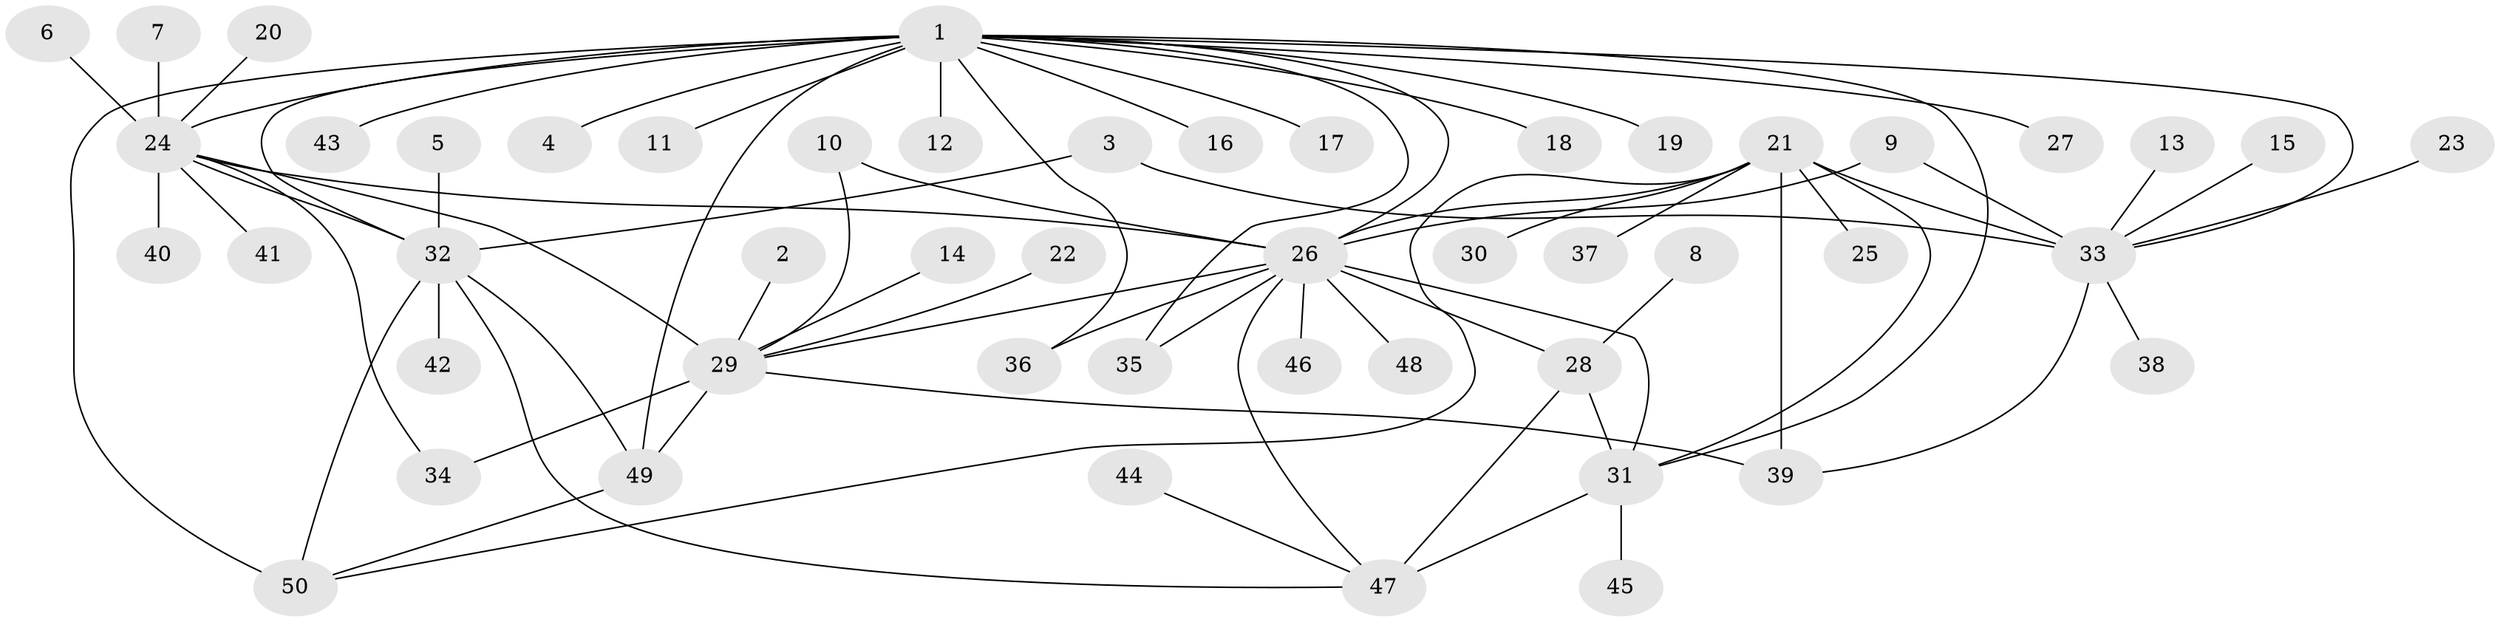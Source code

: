 // original degree distribution, {5: 0.04, 8: 0.04, 10: 0.02, 7: 0.06, 4: 0.01, 6: 0.03, 12: 0.01, 15: 0.01, 14: 0.01, 9: 0.01, 13: 0.01, 1: 0.62, 2: 0.12, 3: 0.01}
// Generated by graph-tools (version 1.1) at 2025/50/03/09/25 03:50:28]
// undirected, 50 vertices, 72 edges
graph export_dot {
graph [start="1"]
  node [color=gray90,style=filled];
  1;
  2;
  3;
  4;
  5;
  6;
  7;
  8;
  9;
  10;
  11;
  12;
  13;
  14;
  15;
  16;
  17;
  18;
  19;
  20;
  21;
  22;
  23;
  24;
  25;
  26;
  27;
  28;
  29;
  30;
  31;
  32;
  33;
  34;
  35;
  36;
  37;
  38;
  39;
  40;
  41;
  42;
  43;
  44;
  45;
  46;
  47;
  48;
  49;
  50;
  1 -- 4 [weight=1.0];
  1 -- 11 [weight=1.0];
  1 -- 12 [weight=1.0];
  1 -- 16 [weight=1.0];
  1 -- 17 [weight=1.0];
  1 -- 18 [weight=1.0];
  1 -- 19 [weight=1.0];
  1 -- 24 [weight=1.0];
  1 -- 26 [weight=1.0];
  1 -- 27 [weight=1.0];
  1 -- 31 [weight=1.0];
  1 -- 32 [weight=2.0];
  1 -- 33 [weight=1.0];
  1 -- 35 [weight=1.0];
  1 -- 36 [weight=1.0];
  1 -- 43 [weight=1.0];
  1 -- 49 [weight=2.0];
  1 -- 50 [weight=2.0];
  2 -- 29 [weight=1.0];
  3 -- 32 [weight=1.0];
  3 -- 33 [weight=1.0];
  5 -- 32 [weight=1.0];
  6 -- 24 [weight=1.0];
  7 -- 24 [weight=1.0];
  8 -- 28 [weight=1.0];
  9 -- 26 [weight=1.0];
  9 -- 33 [weight=1.0];
  10 -- 26 [weight=1.0];
  10 -- 29 [weight=1.0];
  13 -- 33 [weight=1.0];
  14 -- 29 [weight=1.0];
  15 -- 33 [weight=1.0];
  20 -- 24 [weight=1.0];
  21 -- 25 [weight=1.0];
  21 -- 26 [weight=1.0];
  21 -- 30 [weight=1.0];
  21 -- 31 [weight=1.0];
  21 -- 33 [weight=3.0];
  21 -- 37 [weight=1.0];
  21 -- 39 [weight=3.0];
  21 -- 50 [weight=1.0];
  22 -- 29 [weight=1.0];
  23 -- 33 [weight=1.0];
  24 -- 26 [weight=1.0];
  24 -- 29 [weight=3.0];
  24 -- 32 [weight=1.0];
  24 -- 34 [weight=1.0];
  24 -- 40 [weight=1.0];
  24 -- 41 [weight=1.0];
  26 -- 28 [weight=1.0];
  26 -- 29 [weight=1.0];
  26 -- 31 [weight=1.0];
  26 -- 35 [weight=1.0];
  26 -- 36 [weight=1.0];
  26 -- 46 [weight=1.0];
  26 -- 47 [weight=2.0];
  26 -- 48 [weight=1.0];
  28 -- 31 [weight=1.0];
  28 -- 47 [weight=2.0];
  29 -- 34 [weight=3.0];
  29 -- 39 [weight=1.0];
  29 -- 49 [weight=1.0];
  31 -- 45 [weight=1.0];
  31 -- 47 [weight=2.0];
  32 -- 42 [weight=1.0];
  32 -- 47 [weight=1.0];
  32 -- 49 [weight=1.0];
  32 -- 50 [weight=1.0];
  33 -- 38 [weight=1.0];
  33 -- 39 [weight=1.0];
  44 -- 47 [weight=1.0];
  49 -- 50 [weight=1.0];
}
